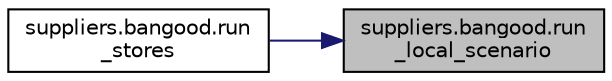 digraph "suppliers.bangood.run_local_scenario"
{
 // LATEX_PDF_SIZE
  edge [fontname="Helvetica",fontsize="10",labelfontname="Helvetica",labelfontsize="10"];
  node [fontname="Helvetica",fontsize="10",shape=record];
  rankdir="RL";
  Node1 [label="suppliers.bangood.run\l_local_scenario",height=0.2,width=0.4,color="black", fillcolor="grey75", style="filled", fontcolor="black",tooltip=" "];
  Node1 -> Node2 [dir="back",color="midnightblue",fontsize="10",style="solid",fontname="Helvetica"];
  Node2 [label="suppliers.bangood.run\l_stores",height=0.2,width=0.4,color="black", fillcolor="white", style="filled",URL="$de/d7b/namespacesuppliers_1_1bangood_a154c12c1d3ce9bcee3f5a0a534c0e9fa.html#a154c12c1d3ce9bcee3f5a0a534c0e9fa",tooltip=" "];
}
